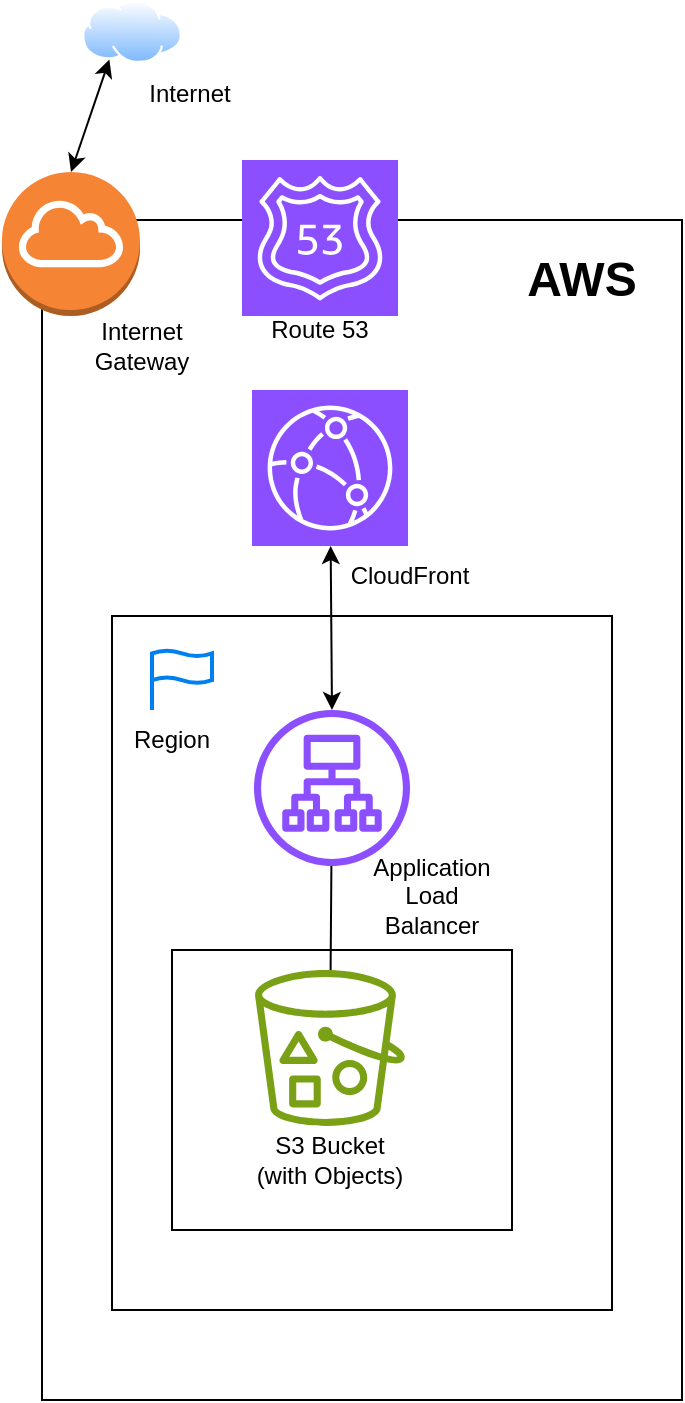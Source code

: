 <mxfile version="22.1.11" type="github">
  <diagram name="Page-1" id="XXBjbmQS_C-S8g48oErQ">
    <mxGraphModel dx="794" dy="446" grid="1" gridSize="10" guides="1" tooltips="1" connect="1" arrows="1" fold="1" page="1" pageScale="1" pageWidth="850" pageHeight="1100" math="0" shadow="0">
      <root>
        <mxCell id="0" />
        <mxCell id="1" parent="0" />
        <mxCell id="vsckaJ0-dZqWZamOi-LE-1" value="" style="rounded=0;whiteSpace=wrap;html=1;" vertex="1" parent="1">
          <mxGeometry x="270" y="120" width="320" height="590" as="geometry" />
        </mxCell>
        <mxCell id="vsckaJ0-dZqWZamOi-LE-2" value="" style="sketch=0;points=[[0,0,0],[0.25,0,0],[0.5,0,0],[0.75,0,0],[1,0,0],[0,1,0],[0.25,1,0],[0.5,1,0],[0.75,1,0],[1,1,0],[0,0.25,0],[0,0.5,0],[0,0.75,0],[1,0.25,0],[1,0.5,0],[1,0.75,0]];outlineConnect=0;fontColor=#232F3E;fillColor=#8C4FFF;strokeColor=#ffffff;dashed=0;verticalLabelPosition=bottom;verticalAlign=top;align=center;html=1;fontSize=12;fontStyle=0;aspect=fixed;shape=mxgraph.aws4.resourceIcon;resIcon=mxgraph.aws4.route_53;" vertex="1" parent="1">
          <mxGeometry x="370" y="90" width="78" height="78" as="geometry" />
        </mxCell>
        <mxCell id="vsckaJ0-dZqWZamOi-LE-3" value="&lt;b&gt;&lt;font style=&quot;font-size: 24px;&quot;&gt;AWS&lt;/font&gt;&lt;/b&gt;" style="text;html=1;strokeColor=none;fillColor=none;align=center;verticalAlign=middle;whiteSpace=wrap;rounded=0;" vertex="1" parent="1">
          <mxGeometry x="510" y="135" width="60" height="30" as="geometry" />
        </mxCell>
        <mxCell id="vsckaJ0-dZqWZamOi-LE-4" value="Route 53" style="text;html=1;strokeColor=none;fillColor=none;align=center;verticalAlign=middle;whiteSpace=wrap;rounded=0;" vertex="1" parent="1">
          <mxGeometry x="379" y="160" width="60" height="30" as="geometry" />
        </mxCell>
        <mxCell id="vsckaJ0-dZqWZamOi-LE-5" value="" style="sketch=0;points=[[0,0,0],[0.25,0,0],[0.5,0,0],[0.75,0,0],[1,0,0],[0,1,0],[0.25,1,0],[0.5,1,0],[0.75,1,0],[1,1,0],[0,0.25,0],[0,0.5,0],[0,0.75,0],[1,0.25,0],[1,0.5,0],[1,0.75,0]];outlineConnect=0;fontColor=#232F3E;fillColor=#8C4FFF;strokeColor=#ffffff;dashed=0;verticalLabelPosition=bottom;verticalAlign=top;align=center;html=1;fontSize=12;fontStyle=0;aspect=fixed;shape=mxgraph.aws4.resourceIcon;resIcon=mxgraph.aws4.cloudfront;" vertex="1" parent="1">
          <mxGeometry x="375" y="205" width="78" height="78" as="geometry" />
        </mxCell>
        <mxCell id="vsckaJ0-dZqWZamOi-LE-6" value="CloudFront" style="text;html=1;strokeColor=none;fillColor=none;align=center;verticalAlign=middle;whiteSpace=wrap;rounded=0;" vertex="1" parent="1">
          <mxGeometry x="424" y="283" width="60" height="30" as="geometry" />
        </mxCell>
        <mxCell id="vsckaJ0-dZqWZamOi-LE-7" value="" style="rounded=0;whiteSpace=wrap;html=1;" vertex="1" parent="1">
          <mxGeometry x="305" y="318" width="250" height="347" as="geometry" />
        </mxCell>
        <mxCell id="vsckaJ0-dZqWZamOi-LE-8" value="" style="html=1;verticalLabelPosition=bottom;align=center;labelBackgroundColor=#ffffff;verticalAlign=top;strokeWidth=2;strokeColor=#0080F0;shadow=0;dashed=0;shape=mxgraph.ios7.icons.flag;" vertex="1" parent="1">
          <mxGeometry x="325" y="335" width="30" height="30" as="geometry" />
        </mxCell>
        <mxCell id="vsckaJ0-dZqWZamOi-LE-9" value="Region" style="text;html=1;strokeColor=none;fillColor=none;align=center;verticalAlign=middle;whiteSpace=wrap;rounded=0;" vertex="1" parent="1">
          <mxGeometry x="305" y="365" width="60" height="30" as="geometry" />
        </mxCell>
        <mxCell id="vsckaJ0-dZqWZamOi-LE-10" value="" style="sketch=0;outlineConnect=0;fontColor=#232F3E;gradientColor=none;fillColor=#8C4FFF;strokeColor=none;dashed=0;verticalLabelPosition=bottom;verticalAlign=top;align=center;html=1;fontSize=12;fontStyle=0;aspect=fixed;pointerEvents=1;shape=mxgraph.aws4.application_load_balancer;" vertex="1" parent="1">
          <mxGeometry x="376" y="365" width="78" height="78" as="geometry" />
        </mxCell>
        <mxCell id="vsckaJ0-dZqWZamOi-LE-11" value="Application Load Balancer" style="text;html=1;strokeColor=none;fillColor=none;align=center;verticalAlign=middle;whiteSpace=wrap;rounded=0;" vertex="1" parent="1">
          <mxGeometry x="435" y="443" width="60" height="30" as="geometry" />
        </mxCell>
        <mxCell id="vsckaJ0-dZqWZamOi-LE-12" value="" style="endArrow=classic;startArrow=classic;html=1;rounded=0;" edge="1" parent="1" target="vsckaJ0-dZqWZamOi-LE-5">
          <mxGeometry width="50" height="50" relative="1" as="geometry">
            <mxPoint x="415" y="365" as="sourcePoint" />
            <mxPoint x="435" y="575" as="targetPoint" />
          </mxGeometry>
        </mxCell>
        <mxCell id="vsckaJ0-dZqWZamOi-LE-13" value="" style="rounded=0;whiteSpace=wrap;html=1;" vertex="1" parent="1">
          <mxGeometry x="335" y="485" width="170" height="140" as="geometry" />
        </mxCell>
        <mxCell id="vsckaJ0-dZqWZamOi-LE-19" value="" style="endArrow=none;html=1;rounded=0;" edge="1" parent="1" target="vsckaJ0-dZqWZamOi-LE-27" source="vsckaJ0-dZqWZamOi-LE-10">
          <mxGeometry width="50" height="50" relative="1" as="geometry">
            <mxPoint x="410" y="480" as="sourcePoint" />
            <mxPoint x="409" y="590" as="targetPoint" />
          </mxGeometry>
        </mxCell>
        <mxCell id="vsckaJ0-dZqWZamOi-LE-22" value="" style="outlineConnect=0;dashed=0;verticalLabelPosition=bottom;verticalAlign=top;align=center;html=1;shape=mxgraph.aws3.internet_gateway;fillColor=#F58534;gradientColor=none;" vertex="1" parent="1">
          <mxGeometry x="250" y="96" width="69" height="72" as="geometry" />
        </mxCell>
        <mxCell id="vsckaJ0-dZqWZamOi-LE-23" value="Internet Gateway" style="text;html=1;strokeColor=none;fillColor=none;align=center;verticalAlign=middle;whiteSpace=wrap;rounded=0;" vertex="1" parent="1">
          <mxGeometry x="290" y="168" width="60" height="30" as="geometry" />
        </mxCell>
        <mxCell id="vsckaJ0-dZqWZamOi-LE-24" value="" style="image;aspect=fixed;perimeter=ellipsePerimeter;html=1;align=center;shadow=0;dashed=0;spacingTop=3;image=img/lib/active_directory/internet_cloud.svg;" vertex="1" parent="1">
          <mxGeometry x="290" y="10" width="50" height="31.5" as="geometry" />
        </mxCell>
        <mxCell id="vsckaJ0-dZqWZamOi-LE-25" value="" style="endArrow=classic;startArrow=classic;html=1;rounded=0;entryX=0.25;entryY=1;entryDx=0;entryDy=0;exitX=0.5;exitY=0;exitDx=0;exitDy=0;exitPerimeter=0;" edge="1" parent="1" source="vsckaJ0-dZqWZamOi-LE-22" target="vsckaJ0-dZqWZamOi-LE-24">
          <mxGeometry width="50" height="50" relative="1" as="geometry">
            <mxPoint x="450" y="160" as="sourcePoint" />
            <mxPoint x="500" y="110" as="targetPoint" />
          </mxGeometry>
        </mxCell>
        <mxCell id="vsckaJ0-dZqWZamOi-LE-26" value="Internet" style="text;html=1;strokeColor=none;fillColor=none;align=center;verticalAlign=middle;whiteSpace=wrap;rounded=0;" vertex="1" parent="1">
          <mxGeometry x="314" y="41.5" width="60" height="30" as="geometry" />
        </mxCell>
        <mxCell id="vsckaJ0-dZqWZamOi-LE-27" value="" style="sketch=0;outlineConnect=0;fontColor=#232F3E;gradientColor=none;fillColor=#7AA116;strokeColor=none;dashed=0;verticalLabelPosition=bottom;verticalAlign=top;align=center;html=1;fontSize=12;fontStyle=0;aspect=fixed;pointerEvents=1;shape=mxgraph.aws4.bucket_with_objects;" vertex="1" parent="1">
          <mxGeometry x="376.5" y="495" width="75" height="78" as="geometry" />
        </mxCell>
        <mxCell id="vsckaJ0-dZqWZamOi-LE-28" value="S3 Bucket (with Objects)" style="text;html=1;strokeColor=none;fillColor=none;align=center;verticalAlign=middle;whiteSpace=wrap;rounded=0;" vertex="1" parent="1">
          <mxGeometry x="374" y="575" width="80" height="30" as="geometry" />
        </mxCell>
      </root>
    </mxGraphModel>
  </diagram>
</mxfile>
